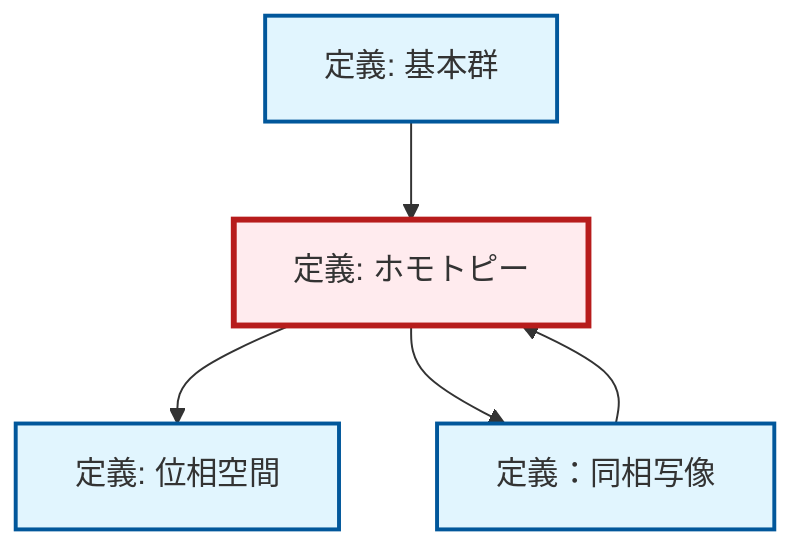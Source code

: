 graph TD
    classDef definition fill:#e1f5fe,stroke:#01579b,stroke-width:2px
    classDef theorem fill:#f3e5f5,stroke:#4a148c,stroke-width:2px
    classDef axiom fill:#fff3e0,stroke:#e65100,stroke-width:2px
    classDef example fill:#e8f5e9,stroke:#1b5e20,stroke-width:2px
    classDef current fill:#ffebee,stroke:#b71c1c,stroke-width:3px
    def-topological-space["定義: 位相空間"]:::definition
    def-homotopy["定義: ホモトピー"]:::definition
    def-homeomorphism["定義：同相写像"]:::definition
    def-fundamental-group["定義: 基本群"]:::definition
    def-homotopy --> def-topological-space
    def-homeomorphism --> def-homotopy
    def-fundamental-group --> def-homotopy
    def-homotopy --> def-homeomorphism
    class def-homotopy current